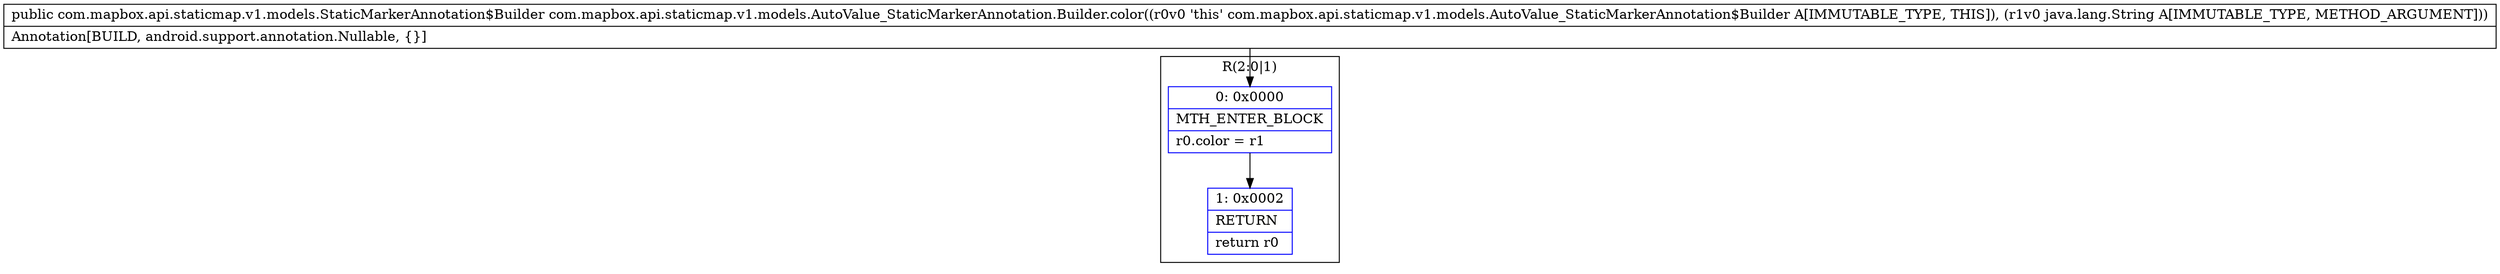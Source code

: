 digraph "CFG forcom.mapbox.api.staticmap.v1.models.AutoValue_StaticMarkerAnnotation.Builder.color(Ljava\/lang\/String;)Lcom\/mapbox\/api\/staticmap\/v1\/models\/StaticMarkerAnnotation$Builder;" {
subgraph cluster_Region_1995593582 {
label = "R(2:0|1)";
node [shape=record,color=blue];
Node_0 [shape=record,label="{0\:\ 0x0000|MTH_ENTER_BLOCK\l|r0.color = r1\l}"];
Node_1 [shape=record,label="{1\:\ 0x0002|RETURN\l|return r0\l}"];
}
MethodNode[shape=record,label="{public com.mapbox.api.staticmap.v1.models.StaticMarkerAnnotation$Builder com.mapbox.api.staticmap.v1.models.AutoValue_StaticMarkerAnnotation.Builder.color((r0v0 'this' com.mapbox.api.staticmap.v1.models.AutoValue_StaticMarkerAnnotation$Builder A[IMMUTABLE_TYPE, THIS]), (r1v0 java.lang.String A[IMMUTABLE_TYPE, METHOD_ARGUMENT]))  | Annotation[BUILD, android.support.annotation.Nullable, \{\}]\l}"];
MethodNode -> Node_0;
Node_0 -> Node_1;
}

